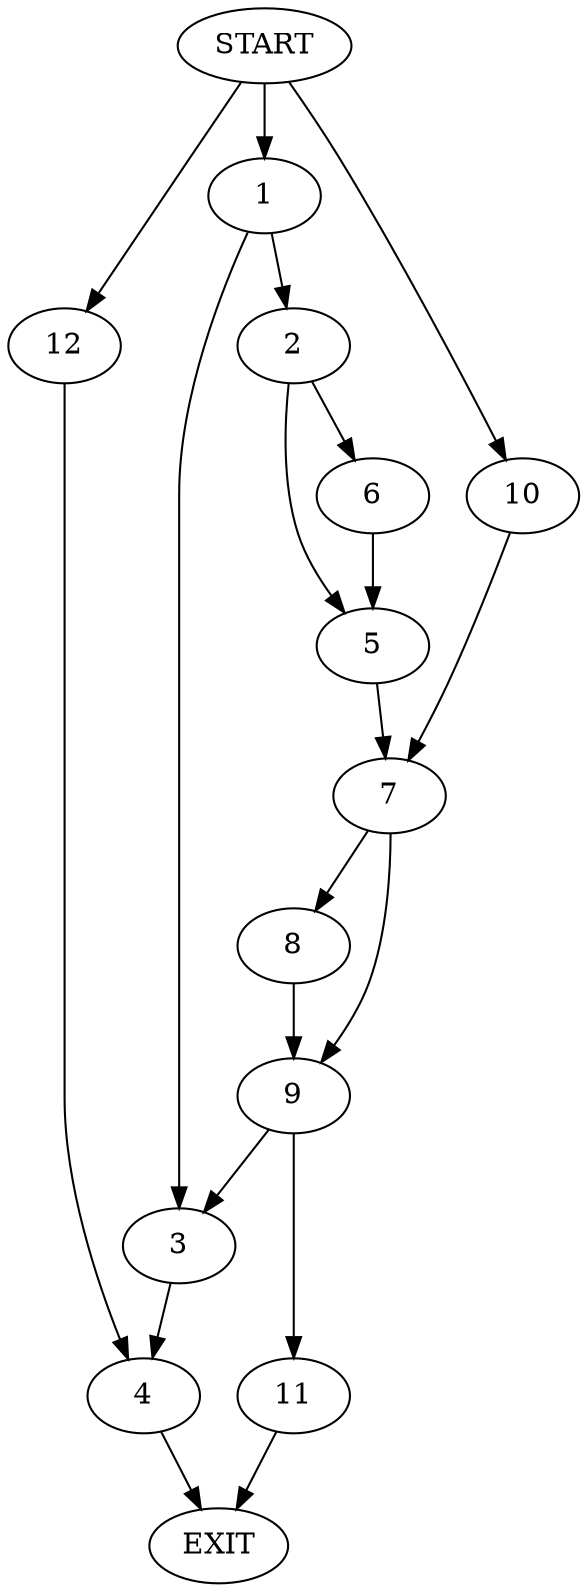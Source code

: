digraph {
0 [label="START"]
13 [label="EXIT"]
0 -> 1
1 -> 2
1 -> 3
3 -> 4
2 -> 5
2 -> 6
6 -> 5
5 -> 7
7 -> 8
7 -> 9
0 -> 10
10 -> 7
9 -> 11
9 -> 3
8 -> 9
11 -> 13
4 -> 13
0 -> 12
12 -> 4
}
